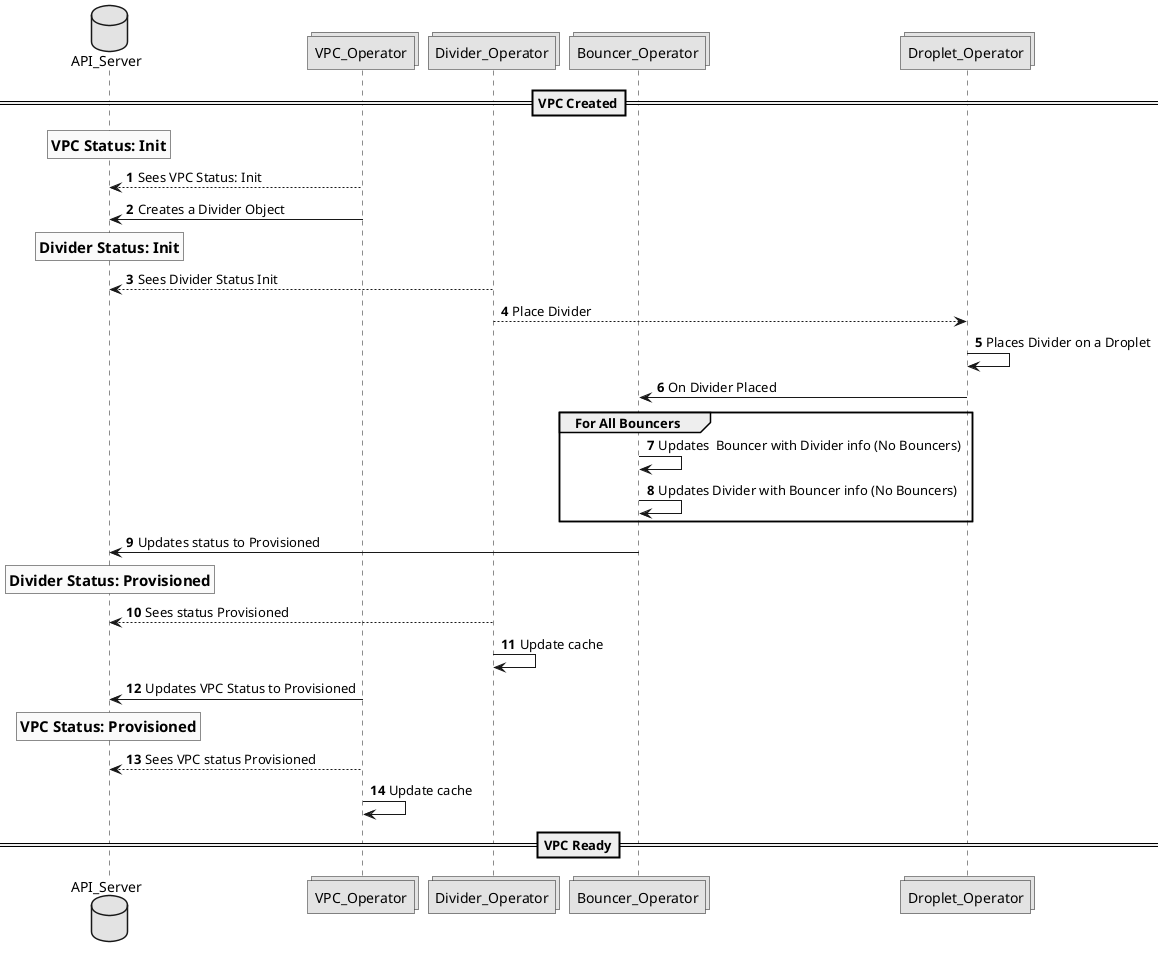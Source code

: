 @startuml

' SPDX-License-Identifier: MIT
' Copyright (c) 2020 The Authors.

' Authors: Sherif Abdelwahab <@zasherif>
'          Phu Tran          <@phudtran>

' Permission is hereby granted, free of charge, to any person obtaining a copy
' of this software and associated documentation files (the "Software"), to deal
' in the Software without restriction, including without limitation the rights
' to use, copy, modify, merge, publish, distribute, sublicense, and/or sell
' copies of the Software, and to permit persons to whom the Software is
' furnished to do so, subject to the following conditions:The above copyright
' notice and this permission notice shall be included in all copies or
' substantial portions of the Software.THE SOFTWARE IS PROVIDED "AS IS",
' WITHOUT WARRANTY OF ANY KIND, EXPRESS OR IMPLIED, INCLUDING BUT NOT LIMITED
' TO THE WARRANTIES OF MERCHANTABILITY, FITNESS FOR A PARTICULAR PURPOSE AND
' NONINFRINGEMENT. IN NO EVENT SHALL THE AUTHORS OR COPYRIGHT HOLDERS BE LIABLE
' FOR ANY CLAIM, DAMAGES OR OTHER LIABILITY, WHETHER IN AN ACTION OF CONTRACT,
' TORT OR OTHERWISE, ARISING FROM, OUT OF OR IN CONNECTION WITH THE SOFTWARE OR
' THE USE OR OTHER DEALINGS IN THE SOFTWARE.

skinparam monochrome true
autonumber
database API_Server
collections VPC_Operator
collections Divider_Operator
collections Bouncer_Operator
collections Droplet_Operator

==VPC Created==
rnote over API_Server: ==VPC Status: Init
VPC_Operator --> API_Server: Sees VPC Status: Init
VPC_Operator -> API_Server: Creates a Divider Object
rnote over API_Server: ==Divider Status: Init
Divider_Operator --> API_Server: Sees Divider Status Init
Divider_Operator --> Droplet_Operator: Place Divider
Droplet_Operator -> Droplet_Operator: Places Divider on a Droplet
Droplet_Operator -> Bouncer_Operator: On Divider Placed
group For All Bouncers
Bouncer_Operator -> Bouncer_Operator: Updates  Bouncer with Divider info (No Bouncers)
Bouncer_Operator -> Bouncer_Operator: Updates Divider with Bouncer info (No Bouncers)
end
Bouncer_Operator -> API_Server: Updates status to Provisioned
rnote over API_Server: ==Divider Status: Provisioned
Divider_Operator --> API_Server: Sees status Provisioned
Divider_Operator -> Divider_Operator: Update cache
VPC_Operator -> API_Server : Updates VPC Status to Provisioned
rnote over API_Server: ==VPC Status: Provisioned
VPC_Operator --> API_Server: Sees VPC status Provisioned
VPC_Operator -> VPC_Operator: Update cache
==VPC Ready==

@enduml
